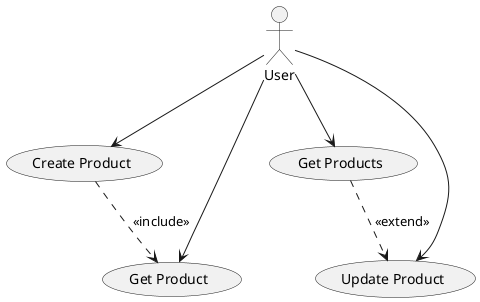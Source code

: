 @startuml
actor User

User --> (Create Product)
User --> (Get Product)
User --> (Get Products)
User --> (Update Product)

(Create Product) .down.> (Get Product) : <<include>>
(Get Products) .down.> (Update Product) : <<extend>>

@enduml
